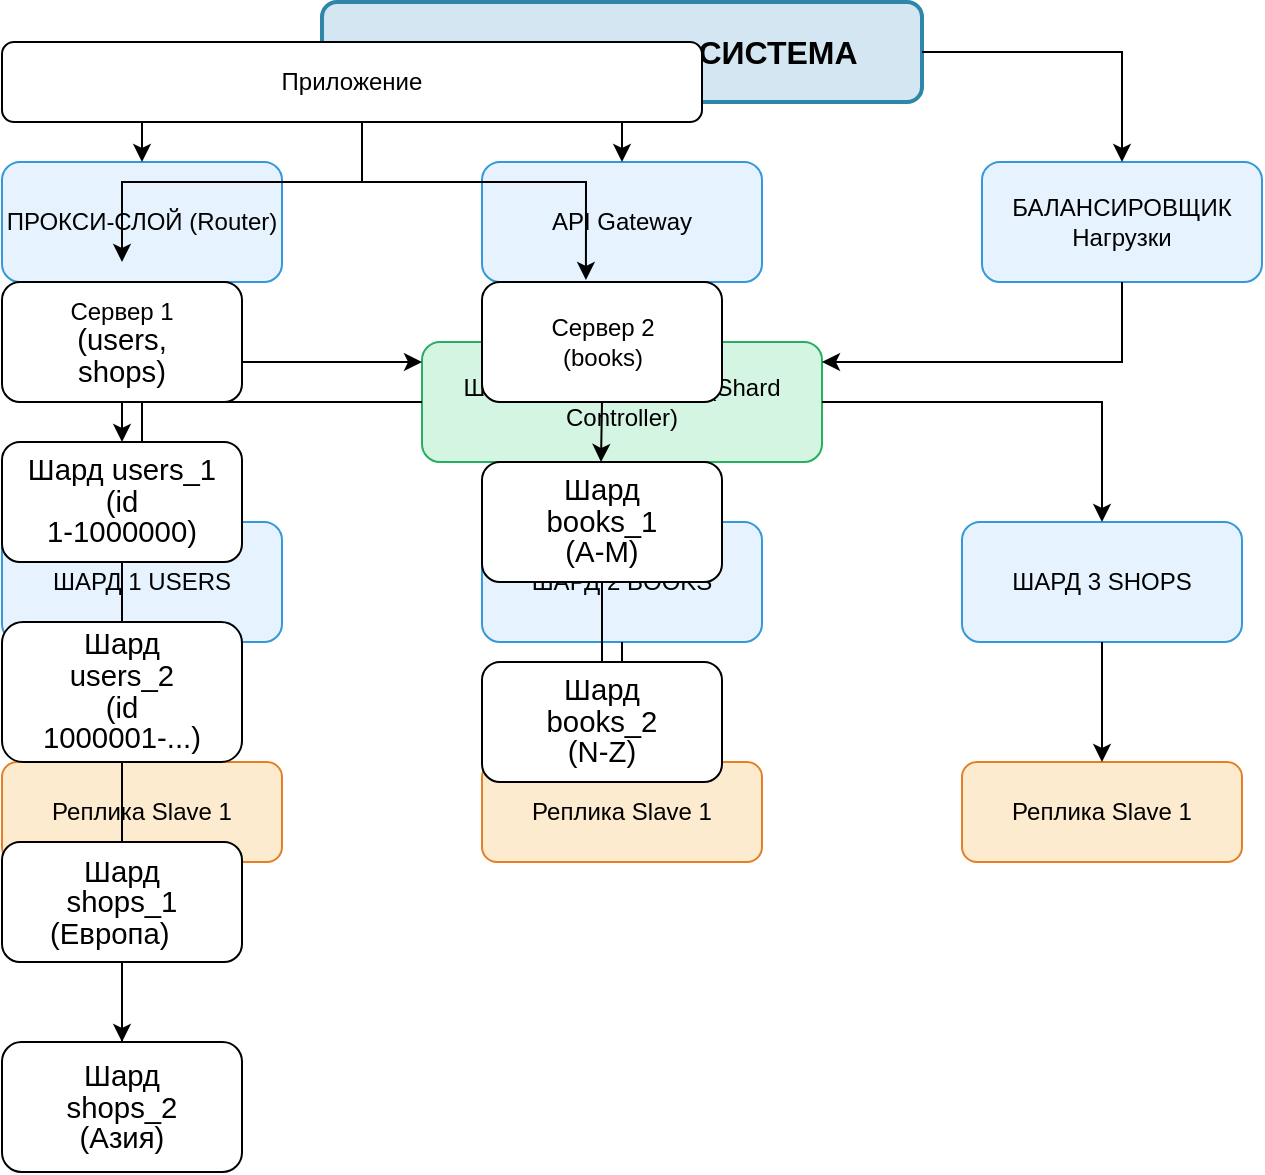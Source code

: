 <mxfile version="28.2.5">
  <diagram name="Архитектура шардинга" id="snnX2p-vuBFpVEnEmG3A">
    <mxGraphModel dx="1106" dy="616" grid="1" gridSize="10" guides="1" tooltips="1" connect="1" arrows="1" fold="1" page="1" pageScale="1" pageWidth="827" pageHeight="1169" math="0" shadow="0">
      <root>
        <mxCell id="0" />
        <mxCell id="1" parent="0" />
        <mxCell id="WNbXhUolABerveYQK1KE-1" value="ШАРДИРОВАННАЯ СИСТЕМА" style="rounded=1;whiteSpace=wrap;html=1;fillColor=#d4e6f1;strokeColor=#2e86ab;fontSize=16;fontStyle=1;strokeWidth=2;" vertex="1" parent="1">
          <mxGeometry x="250" y="20" width="300" height="50" as="geometry" />
        </mxCell>
        <mxCell id="WNbXhUolABerveYQK1KE-2" value="ПРОКСИ-СЛОЙ (Router)" style="rounded=1;whiteSpace=wrap;html=1;fillColor=#e6f3ff;strokeColor=#3498db;strokeWidth=1;" vertex="1" parent="1">
          <mxGeometry x="90" y="100" width="140" height="60" as="geometry" />
        </mxCell>
        <mxCell id="WNbXhUolABerveYQK1KE-3" value="API Gateway" style="rounded=1;whiteSpace=wrap;html=1;fillColor=#e6f3ff;strokeColor=#3498db;strokeWidth=1;" vertex="1" parent="1">
          <mxGeometry x="330" y="100" width="140" height="60" as="geometry" />
        </mxCell>
        <mxCell id="WNbXhUolABerveYQK1KE-4" value="БАЛАНСИРОВЩИК Нагрузки" style="rounded=1;whiteSpace=wrap;html=1;fillColor=#e6f3ff;strokeColor=#3498db;strokeWidth=1;" vertex="1" parent="1">
          <mxGeometry x="580" y="100" width="140" height="60" as="geometry" />
        </mxCell>
        <mxCell id="WNbXhUolABerveYQK1KE-5" value="ШАРД-КОНТРОЛЛЕР (Shard Controller)" style="rounded=1;whiteSpace=wrap;html=1;fillColor=#d5f5e3;strokeColor=#27ae60;strokeWidth=1;" vertex="1" parent="1">
          <mxGeometry x="300" y="190" width="200" height="60" as="geometry" />
        </mxCell>
        <mxCell id="WNbXhUolABerveYQK1KE-6" value="ШАРД 1 USERS" style="rounded=1;whiteSpace=wrap;html=1;fillColor=#e6f3ff;strokeColor=#3498db;strokeWidth=1;" vertex="1" parent="1">
          <mxGeometry x="90" y="280" width="140" height="60" as="geometry" />
        </mxCell>
        <mxCell id="WNbXhUolABerveYQK1KE-7" value="ШАРД 2 BOOKS" style="rounded=1;whiteSpace=wrap;html=1;fillColor=#e6f3ff;strokeColor=#3498db;strokeWidth=1;" vertex="1" parent="1">
          <mxGeometry x="330" y="280" width="140" height="60" as="geometry" />
        </mxCell>
        <mxCell id="WNbXhUolABerveYQK1KE-8" value="ШАРД 3 SHOPS" style="rounded=1;whiteSpace=wrap;html=1;fillColor=#e6f3ff;strokeColor=#3498db;strokeWidth=1;" vertex="1" parent="1">
          <mxGeometry x="570" y="280" width="140" height="60" as="geometry" />
        </mxCell>
        <mxCell id="WNbXhUolABerveYQK1KE-9" value="Реплика Slave 1" style="rounded=1;whiteSpace=wrap;html=1;fillColor=#fdebd0;strokeColor=#e67e22;strokeWidth=1;" vertex="1" parent="1">
          <mxGeometry x="90" y="400" width="140" height="50" as="geometry" />
        </mxCell>
        <mxCell id="WNbXhUolABerveYQK1KE-10" value="Реплика Slave 1" style="rounded=1;whiteSpace=wrap;html=1;fillColor=#fdebd0;strokeColor=#e67e22;strokeWidth=1;" vertex="1" parent="1">
          <mxGeometry x="330" y="400" width="140" height="50" as="geometry" />
        </mxCell>
        <mxCell id="WNbXhUolABerveYQK1KE-11" value="Реплика Slave 1" style="rounded=1;whiteSpace=wrap;html=1;fillColor=#fdebd0;strokeColor=#e67e22;strokeWidth=1;" vertex="1" parent="1">
          <mxGeometry x="570" y="400" width="140" height="50" as="geometry" />
        </mxCell>
        <mxCell id="WNbXhUolABerveYQK1KE-12" style="edgeStyle=orthogonalEdgeStyle;rounded=0;orthogonalLoop=1;jettySize=auto;html=1;endArrow=classic;endFill=1;strokeWidth=1;" edge="1" parent="1" source="WNbXhUolABerveYQK1KE-1" target="WNbXhUolABerveYQK1KE-2">
          <mxGeometry relative="1" as="geometry" />
        </mxCell>
        <mxCell id="WNbXhUolABerveYQK1KE-13" style="edgeStyle=orthogonalEdgeStyle;rounded=0;orthogonalLoop=1;jettySize=auto;html=1;endArrow=classic;endFill=1;strokeWidth=1;" edge="1" parent="1" source="WNbXhUolABerveYQK1KE-1" target="WNbXhUolABerveYQK1KE-3">
          <mxGeometry relative="1" as="geometry" />
        </mxCell>
        <mxCell id="WNbXhUolABerveYQK1KE-14" style="edgeStyle=orthogonalEdgeStyle;rounded=0;orthogonalLoop=1;jettySize=auto;html=1;endArrow=classic;endFill=1;strokeWidth=1;" edge="1" parent="1" source="WNbXhUolABerveYQK1KE-1" target="WNbXhUolABerveYQK1KE-4">
          <mxGeometry relative="1" as="geometry" />
        </mxCell>
        <mxCell id="WNbXhUolABerveYQK1KE-15" style="edgeStyle=orthogonalEdgeStyle;rounded=0;orthogonalLoop=1;jettySize=auto;html=1;endArrow=classic;endFill=1;strokeWidth=1;" edge="1" parent="1" source="WNbXhUolABerveYQK1KE-2" target="WNbXhUolABerveYQK1KE-5">
          <mxGeometry relative="1" as="geometry">
            <Array as="points">
              <mxPoint x="120" y="200" />
            </Array>
          </mxGeometry>
        </mxCell>
        <mxCell id="WNbXhUolABerveYQK1KE-16" style="edgeStyle=orthogonalEdgeStyle;rounded=0;orthogonalLoop=1;jettySize=auto;html=1;endArrow=classic;endFill=1;strokeWidth=1;" edge="1" parent="1" source="WNbXhUolABerveYQK1KE-3" target="WNbXhUolABerveYQK1KE-5">
          <mxGeometry relative="1" as="geometry" />
        </mxCell>
        <mxCell id="WNbXhUolABerveYQK1KE-17" style="edgeStyle=orthogonalEdgeStyle;rounded=0;orthogonalLoop=1;jettySize=auto;html=1;endArrow=classic;endFill=1;strokeWidth=1;" edge="1" parent="1" source="WNbXhUolABerveYQK1KE-4" target="WNbXhUolABerveYQK1KE-5">
          <mxGeometry relative="1" as="geometry">
            <Array as="points">
              <mxPoint x="480" y="200" />
              <mxPoint x="300" y="200" />
            </Array>
          </mxGeometry>
        </mxCell>
        <mxCell id="WNbXhUolABerveYQK1KE-18" style="edgeStyle=orthogonalEdgeStyle;rounded=0;orthogonalLoop=1;jettySize=auto;html=1;endArrow=classic;endFill=1;strokeWidth=1;" edge="1" parent="1" source="WNbXhUolABerveYQK1KE-5" target="WNbXhUolABerveYQK1KE-6">
          <mxGeometry relative="1" as="geometry" />
        </mxCell>
        <mxCell id="WNbXhUolABerveYQK1KE-19" style="edgeStyle=orthogonalEdgeStyle;rounded=0;orthogonalLoop=1;jettySize=auto;html=1;endArrow=classic;endFill=1;strokeWidth=1;" edge="1" parent="1" source="WNbXhUolABerveYQK1KE-5" target="WNbXhUolABerveYQK1KE-7">
          <mxGeometry relative="1" as="geometry" />
        </mxCell>
        <mxCell id="WNbXhUolABerveYQK1KE-20" style="edgeStyle=orthogonalEdgeStyle;rounded=0;orthogonalLoop=1;jettySize=auto;html=1;endArrow=classic;endFill=1;strokeWidth=1;" edge="1" parent="1" source="WNbXhUolABerveYQK1KE-5" target="WNbXhUolABerveYQK1KE-8">
          <mxGeometry relative="1" as="geometry" />
        </mxCell>
        <mxCell id="WNbXhUolABerveYQK1KE-21" style="edgeStyle=orthogonalEdgeStyle;rounded=0;orthogonalLoop=1;jettySize=auto;html=1;endArrow=classic;endFill=1;strokeWidth=1;" edge="1" parent="1" source="WNbXhUolABerveYQK1KE-6" target="WNbXhUolABerveYQK1KE-9">
          <mxGeometry relative="1" as="geometry" />
        </mxCell>
        <mxCell id="WNbXhUolABerveYQK1KE-22" style="edgeStyle=orthogonalEdgeStyle;rounded=0;orthogonalLoop=1;jettySize=auto;html=1;endArrow=classic;endFill=1;strokeWidth=1;" edge="1" parent="1" source="WNbXhUolABerveYQK1KE-7" target="WNbXhUolABerveYQK1KE-10">
          <mxGeometry relative="1" as="geometry" />
        </mxCell>
        <mxCell id="WNbXhUolABerveYQK1KE-23" style="edgeStyle=orthogonalEdgeStyle;rounded=0;orthogonalLoop=1;jettySize=auto;html=1;endArrow=classic;endFill=1;strokeWidth=1;" edge="1" parent="1" source="WNbXhUolABerveYQK1KE-8" target="WNbXhUolABerveYQK1KE-11">
          <mxGeometry relative="1" as="geometry" />
        </mxCell>
        <mxCell id="WNbXhUolABerveYQK1KE-24" value="" style="edgeStyle=orthogonalEdgeStyle;rounded=0;orthogonalLoop=1;jettySize=auto;html=1;" edge="1" parent="1" source="WNbXhUolABerveYQK1KE-25">
          <mxGeometry relative="1" as="geometry">
            <mxPoint x="150" y="150" as="targetPoint" />
            <Array as="points">
              <mxPoint x="270" y="110" />
              <mxPoint x="150" y="110" />
            </Array>
          </mxGeometry>
        </mxCell>
        <mxCell id="WNbXhUolABerveYQK1KE-25" value="Приложение" style="rounded=1;whiteSpace=wrap;html=1;fontSize=12;glass=0;strokeWidth=1;shadow=0;" vertex="1" parent="1">
          <mxGeometry x="90" y="40" width="350" height="40" as="geometry" />
        </mxCell>
        <mxCell id="WNbXhUolABerveYQK1KE-26" style="edgeStyle=orthogonalEdgeStyle;rounded=0;orthogonalLoop=1;jettySize=auto;html=1;exitX=0.5;exitY=1;exitDx=0;exitDy=0;entryX=0.5;entryY=0;entryDx=0;entryDy=0;" edge="1" parent="1" source="WNbXhUolABerveYQK1KE-27" target="WNbXhUolABerveYQK1KE-29">
          <mxGeometry relative="1" as="geometry" />
        </mxCell>
        <mxCell id="WNbXhUolABerveYQK1KE-27" value="&lt;div&gt;Сервер 1&lt;/div&gt;&lt;div&gt;&lt;span style=&quot;font-size:11.0pt;line-height:107%;&lt;br/&gt;font-family:&amp;quot;Times New Roman&amp;quot;,serif;mso-fareast-font-family:&amp;quot;Times New Roman&amp;quot;;&lt;br/&gt;mso-ansi-language:RU;mso-fareast-language:RU;mso-bidi-language:AR-SA&quot;&gt;(users,&lt;br/&gt;shops)&lt;/span&gt;&lt;br&gt;&lt;/div&gt;" style="rounded=1;whiteSpace=wrap;html=1;fontSize=12;glass=0;strokeWidth=1;shadow=0;" vertex="1" parent="1">
          <mxGeometry x="90" y="160" width="120" height="60" as="geometry" />
        </mxCell>
        <mxCell id="WNbXhUolABerveYQK1KE-28" value="&lt;span style=&quot;font-size:11.0pt;line-height:107%;&lt;br/&gt;font-family:&amp;quot;Times New Roman&amp;quot;,serif;mso-fareast-font-family:&amp;quot;Times New Roman&amp;quot;;&lt;br/&gt;mso-ansi-language:RU;mso-fareast-language:RU;mso-bidi-language:AR-SA&quot;&gt;Шард&lt;br&gt;users_2&lt;/span&gt;&lt;div&gt;&lt;span style=&quot;font-size:11.0pt;line-height:107%;&lt;br/&gt;font-family:&amp;quot;Times New Roman&amp;quot;,serif;mso-fareast-font-family:&amp;quot;Times New Roman&amp;quot;;&lt;br/&gt;mso-ansi-language:RU;mso-fareast-language:RU;mso-bidi-language:AR-SA&quot;&gt;&lt;span style=&quot;font-size: 11pt; line-height: 107%;&quot;&gt;(id&lt;br&gt;1000001-...)&lt;/span&gt;&lt;br&gt;&lt;/span&gt;&lt;/div&gt;" style="rounded=1;whiteSpace=wrap;html=1;fontSize=12;glass=0;strokeWidth=1;shadow=0;" vertex="1" parent="1">
          <mxGeometry x="90" y="330" width="120" height="70" as="geometry" />
        </mxCell>
        <mxCell id="WNbXhUolABerveYQK1KE-29" value="&lt;span style=&quot;font-size:11.0pt;line-height:107%;&lt;br/&gt;font-family:&amp;quot;Times New Roman&amp;quot;,serif;mso-fareast-font-family:&amp;quot;Times New Roman&amp;quot;;&lt;br/&gt;mso-ansi-language:RU;mso-fareast-language:RU;mso-bidi-language:AR-SA&quot;&gt;Шард users_1&lt;/span&gt;&lt;div&gt;&lt;span style=&quot;font-size:11.0pt;line-height:107%;&lt;br/&gt;font-family:&amp;quot;Times New Roman&amp;quot;,serif;mso-fareast-font-family:&amp;quot;Times New Roman&amp;quot;;&lt;br/&gt;mso-ansi-language:RU;mso-fareast-language:RU;mso-bidi-language:AR-SA&quot;&gt;&lt;span style=&quot;font-size: 11pt; line-height: 107%;&quot;&gt;(id&lt;br/&gt;1-1000000)&lt;/span&gt;&lt;br&gt;&lt;/span&gt;&lt;/div&gt;" style="rounded=1;whiteSpace=wrap;html=1;fontSize=12;glass=0;strokeWidth=1;shadow=0;" vertex="1" parent="1">
          <mxGeometry x="90" y="240" width="120" height="60" as="geometry" />
        </mxCell>
        <mxCell id="WNbXhUolABerveYQK1KE-30" value="" style="edgeStyle=orthogonalEdgeStyle;rounded=0;orthogonalLoop=1;jettySize=auto;html=1;" edge="1" parent="1" source="WNbXhUolABerveYQK1KE-31" target="WNbXhUolABerveYQK1KE-32">
          <mxGeometry relative="1" as="geometry" />
        </mxCell>
        <mxCell id="WNbXhUolABerveYQK1KE-31" value="&lt;div&gt;&lt;span style=&quot;font-size:11.0pt;line-height:107%;&lt;br/&gt;font-family:&amp;quot;Times New Roman&amp;quot;,serif;mso-fareast-font-family:&amp;quot;Times New Roman&amp;quot;;&lt;br/&gt;mso-ansi-language:RU;mso-fareast-language:RU;mso-bidi-language:AR-SA&quot;&gt;&lt;br&gt;&lt;/span&gt;&lt;/div&gt;&lt;span style=&quot;font-size:11.0pt;line-height:107%;&lt;br/&gt;font-family:&amp;quot;Times New Roman&amp;quot;,serif;mso-fareast-font-family:&amp;quot;Times New Roman&amp;quot;;&lt;br/&gt;mso-ansi-language:RU;mso-fareast-language:RU;mso-bidi-language:AR-SA&quot;&gt;&lt;div&gt;&lt;span style=&quot;font-size:11.0pt;line-height:107%;&lt;br/&gt;font-family:&amp;quot;Times New Roman&amp;quot;,serif;mso-fareast-font-family:&amp;quot;Times New Roman&amp;quot;;&lt;br/&gt;mso-ansi-language:RU;mso-fareast-language:RU;mso-bidi-language:AR-SA&quot;&gt;&lt;br&gt;&lt;/span&gt;&lt;/div&gt;Шард&lt;br&gt;shops_1&lt;/span&gt;&lt;div&gt;&lt;span style=&quot;font-size:11.0pt;line-height:107%;&lt;br/&gt;font-family:&amp;quot;Times New Roman&amp;quot;,serif;mso-fareast-font-family:&amp;quot;Times New Roman&amp;quot;;&lt;br/&gt;mso-ansi-language:RU;mso-fareast-language:RU;mso-bidi-language:AR-SA&quot;&gt;&lt;span style=&quot;font-size:11.0pt;line-height:107%;&lt;br/&gt;font-family:&amp;quot;Times New Roman&amp;quot;,serif;mso-fareast-font-family:&amp;quot;Times New Roman&amp;quot;;&lt;br/&gt;mso-ansi-language:RU;mso-fareast-language:RU;mso-bidi-language:AR-SA&quot;&gt;&amp;nbsp;(Европа)&amp;nbsp;&amp;nbsp;&amp;nbsp;&amp;nbsp;&lt;br&gt;&amp;nbsp; &amp;nbsp;&lt;/span&gt;&lt;br&gt;&lt;/span&gt;&lt;/div&gt;&lt;div&gt;&lt;br&gt;&lt;/div&gt;" style="rounded=1;whiteSpace=wrap;html=1;fontSize=12;glass=0;strokeWidth=1;shadow=0;" vertex="1" parent="1">
          <mxGeometry x="90" y="440" width="120" height="60" as="geometry" />
        </mxCell>
        <mxCell id="WNbXhUolABerveYQK1KE-32" value="&lt;span style=&quot;font-size:11.0pt;line-height:107%;&lt;br/&gt;font-family:&amp;quot;Times New Roman&amp;quot;,serif;mso-fareast-font-family:&amp;quot;Times New Roman&amp;quot;;&lt;br/&gt;mso-ansi-language:RU;mso-fareast-language:RU;mso-bidi-language:AR-SA&quot;&gt;Шард&lt;br/&gt;shops_2&lt;/span&gt;&lt;div&gt;&lt;span style=&quot;font-size:11.0pt;line-height:107%;&lt;br/&gt;font-family:&amp;quot;Times New Roman&amp;quot;,serif;mso-fareast-font-family:&amp;quot;Times New Roman&amp;quot;;&lt;br/&gt;mso-ansi-language:RU;mso-fareast-language:RU;mso-bidi-language:AR-SA&quot;&gt;(Азия)&lt;/span&gt;&lt;/div&gt;" style="rounded=1;whiteSpace=wrap;html=1;fontSize=12;glass=0;strokeWidth=1;shadow=0;" vertex="1" parent="1">
          <mxGeometry x="90" y="540" width="120" height="65" as="geometry" />
        </mxCell>
        <mxCell id="WNbXhUolABerveYQK1KE-33" value="" style="rounded=1;whiteSpace=wrap;html=1;fontSize=12;glass=0;strokeWidth=1;shadow=0;" vertex="1" parent="1">
          <mxGeometry x="330" y="160" width="120" height="60" as="geometry" />
        </mxCell>
        <mxCell id="WNbXhUolABerveYQK1KE-34" value="&lt;span style=&quot;font-size:11.0pt;line-height:107%;&lt;br/&gt;font-family:&amp;quot;Times New Roman&amp;quot;,serif;mso-fareast-font-family:&amp;quot;Times New Roman&amp;quot;;&lt;br/&gt;mso-ansi-language:RU;mso-fareast-language:RU;mso-bidi-language:AR-SA&quot;&gt;Шард&lt;br/&gt;books_1&lt;/span&gt;&lt;div&gt;&lt;span style=&quot;font-size:11.0pt;line-height:107%;&lt;br/&gt;font-family:&amp;quot;Times New Roman&amp;quot;,serif;mso-fareast-font-family:&amp;quot;Times New Roman&amp;quot;;&lt;br/&gt;mso-ansi-language:RU;mso-fareast-language:RU;mso-bidi-language:AR-SA&quot;&gt;(А-М)&lt;/span&gt;&lt;/div&gt;" style="rounded=1;whiteSpace=wrap;html=1;fontSize=12;glass=0;strokeWidth=1;shadow=0;" vertex="1" parent="1">
          <mxGeometry x="330" y="250" width="120" height="60" as="geometry" />
        </mxCell>
        <mxCell id="WNbXhUolABerveYQK1KE-35" value="Сервер 2&lt;div&gt;(books)&lt;/div&gt;" style="text;html=1;align=center;verticalAlign=middle;resizable=0;points=[];autosize=1;strokeColor=none;fillColor=none;" vertex="1" parent="1">
          <mxGeometry x="350" y="170" width="80" height="40" as="geometry" />
        </mxCell>
        <mxCell id="WNbXhUolABerveYQK1KE-36" value="&lt;span style=&quot;font-size:11.0pt;line-height:107%;&lt;br/&gt;font-family:&amp;quot;Times New Roman&amp;quot;,serif;mso-fareast-font-family:&amp;quot;Times New Roman&amp;quot;;&lt;br/&gt;mso-ansi-language:RU;mso-fareast-language:RU;mso-bidi-language:AR-SA&quot;&gt;Шард&lt;br&gt;books_2&lt;/span&gt;&lt;div&gt;&lt;span style=&quot;font-size:11.0pt;line-height:107%;&lt;br/&gt;font-family:&amp;quot;Times New Roman&amp;quot;,serif;mso-fareast-font-family:&amp;quot;Times New Roman&amp;quot;;&lt;br/&gt;mso-ansi-language:RU;mso-fareast-language:RU;mso-bidi-language:AR-SA&quot;&gt;(N-Z)&lt;/span&gt;&lt;/div&gt;" style="rounded=1;whiteSpace=wrap;html=1;fontSize=12;glass=0;strokeWidth=1;shadow=0;" vertex="1" parent="1">
          <mxGeometry x="330" y="350" width="120" height="60" as="geometry" />
        </mxCell>
        <mxCell id="WNbXhUolABerveYQK1KE-37" value="" style="edgeStyle=orthogonalEdgeStyle;rounded=0;orthogonalLoop=1;jettySize=auto;html=1;entryX=0.433;entryY=-0.017;entryDx=0;entryDy=0;entryPerimeter=0;" edge="1" parent="1" target="WNbXhUolABerveYQK1KE-33">
          <mxGeometry relative="1" as="geometry">
            <mxPoint x="270" y="110" as="sourcePoint" />
            <mxPoint x="290" y="170" as="targetPoint" />
            <Array as="points">
              <mxPoint x="382" y="110" />
            </Array>
          </mxGeometry>
        </mxCell>
        <mxCell id="WNbXhUolABerveYQK1KE-38" style="edgeStyle=orthogonalEdgeStyle;rounded=0;orthogonalLoop=1;jettySize=auto;html=1;exitX=0.5;exitY=1;exitDx=0;exitDy=0;entryX=0.5;entryY=0;entryDx=0;entryDy=0;" edge="1" parent="1" source="WNbXhUolABerveYQK1KE-33">
          <mxGeometry relative="1" as="geometry">
            <mxPoint x="389.5" y="230" as="sourcePoint" />
            <mxPoint x="389.5" y="250" as="targetPoint" />
          </mxGeometry>
        </mxCell>
        <mxCell id="WNbXhUolABerveYQK1KE-39" value="" style="endArrow=none;html=1;rounded=0;entryX=0.5;entryY=1;entryDx=0;entryDy=0;" edge="1" parent="1" target="WNbXhUolABerveYQK1KE-29">
          <mxGeometry width="50" height="50" relative="1" as="geometry">
            <mxPoint x="150" y="330" as="sourcePoint" />
            <mxPoint x="190" y="310" as="targetPoint" />
            <Array as="points" />
          </mxGeometry>
        </mxCell>
        <mxCell id="WNbXhUolABerveYQK1KE-40" value="" style="endArrow=none;html=1;rounded=0;entryX=0.5;entryY=1;entryDx=0;entryDy=0;" edge="1" parent="1" target="WNbXhUolABerveYQK1KE-28">
          <mxGeometry width="50" height="50" relative="1" as="geometry">
            <mxPoint x="150" y="440" as="sourcePoint" />
            <mxPoint x="190" y="410" as="targetPoint" />
            <Array as="points" />
          </mxGeometry>
        </mxCell>
        <mxCell id="WNbXhUolABerveYQK1KE-41" value="" style="endArrow=none;html=1;rounded=0;entryX=0.5;entryY=1;entryDx=0;entryDy=0;" edge="1" parent="1" target="WNbXhUolABerveYQK1KE-31">
          <mxGeometry width="50" height="50" relative="1" as="geometry">
            <mxPoint x="150" y="540" as="sourcePoint" />
            <mxPoint x="190" y="510" as="targetPoint" />
          </mxGeometry>
        </mxCell>
        <mxCell id="WNbXhUolABerveYQK1KE-42" value="" style="endArrow=none;html=1;rounded=0;entryX=0.5;entryY=1;entryDx=0;entryDy=0;" edge="1" parent="1" target="WNbXhUolABerveYQK1KE-34">
          <mxGeometry width="50" height="50" relative="1" as="geometry">
            <mxPoint x="390" y="350" as="sourcePoint" />
            <mxPoint x="440" y="330" as="targetPoint" />
          </mxGeometry>
        </mxCell>
      </root>
    </mxGraphModel>
  </diagram>
</mxfile>
